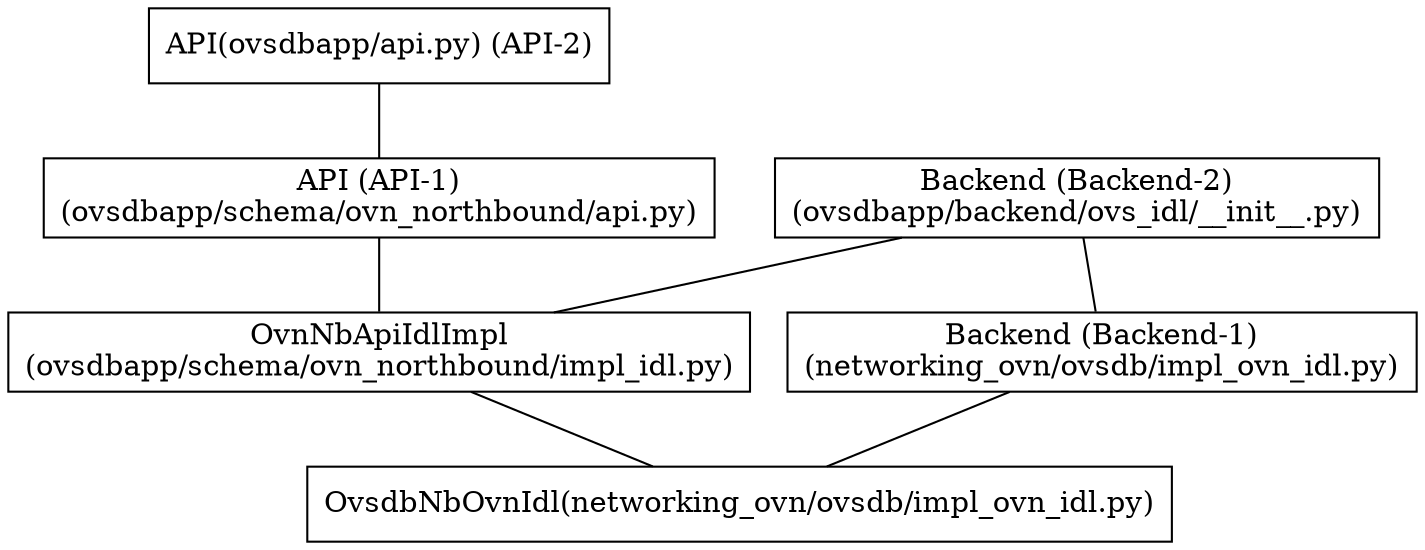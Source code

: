 graph {
    api2 [shape=box, label="API(ovsdbapp/api.py) (API-2)"];
    api1 [shape=box, label="API (API-1)\n(ovsdbapp/schema/ovn_northbound/api.py)"];
    backend2 [shape=box, label="Backend (Backend-2)\n(ovsdbapp/backend/ovs_idl/__init__.py)"];
    backend1 [shape=box, label="Backend (Backend-1)\n(networking_ovn/ovsdb/impl_ovn_idl.py)"];
    api_impl [shape=box, label="OvnNbApiIdlImpl\n(ovsdbapp/schema/ovn_northbound/impl_idl.py)"];
    idl [shape=box, label="OvsdbNbOvnIdl(networking_ovn/ovsdb/impl_ovn_idl.py)"];

    api2 -- api1;
    api1 -- api_impl;
    backend2 -- api_impl;
    backend2 -- backend1;
    api_impl -- idl;
    backend1 -- idl;
}

